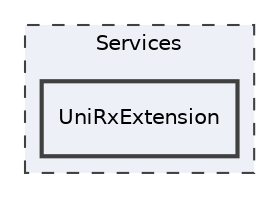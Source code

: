 digraph "Services/UniRxExtension"
{
 // LATEX_PDF_SIZE
  edge [fontname="Helvetica",fontsize="10",labelfontname="Helvetica",labelfontsize="10"];
  node [fontname="Helvetica",fontsize="10",shape=record];
  compound=true
  subgraph clusterdir_d69fddb65e10ed1e1aad5b4f2a8c0135 {
    graph [ bgcolor="#edf0f7", pencolor="grey25", style="filled,dashed,", label="Services", fontname="Helvetica", fontsize="10", URL="dir_d69fddb65e10ed1e1aad5b4f2a8c0135.html"]
  dir_7af243972896346e511345cfded153b8 [shape=box, label="UniRxExtension", style="filled,bold,", fillcolor="#edf0f7", color="grey25", URL="dir_7af243972896346e511345cfded153b8.html"];
  }
}
